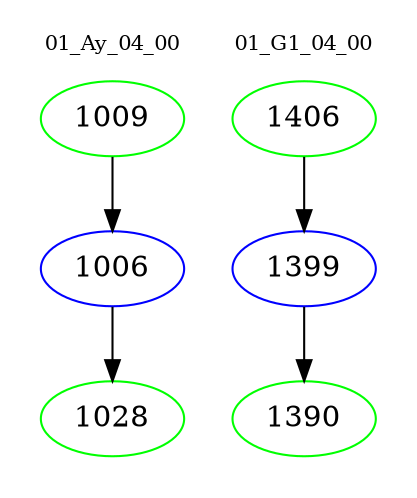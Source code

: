 digraph{
subgraph cluster_0 {
color = white
label = "01_Ay_04_00";
fontsize=10;
T0_1009 [label="1009", color="green"]
T0_1009 -> T0_1006 [color="black"]
T0_1006 [label="1006", color="blue"]
T0_1006 -> T0_1028 [color="black"]
T0_1028 [label="1028", color="green"]
}
subgraph cluster_1 {
color = white
label = "01_G1_04_00";
fontsize=10;
T1_1406 [label="1406", color="green"]
T1_1406 -> T1_1399 [color="black"]
T1_1399 [label="1399", color="blue"]
T1_1399 -> T1_1390 [color="black"]
T1_1390 [label="1390", color="green"]
}
}
